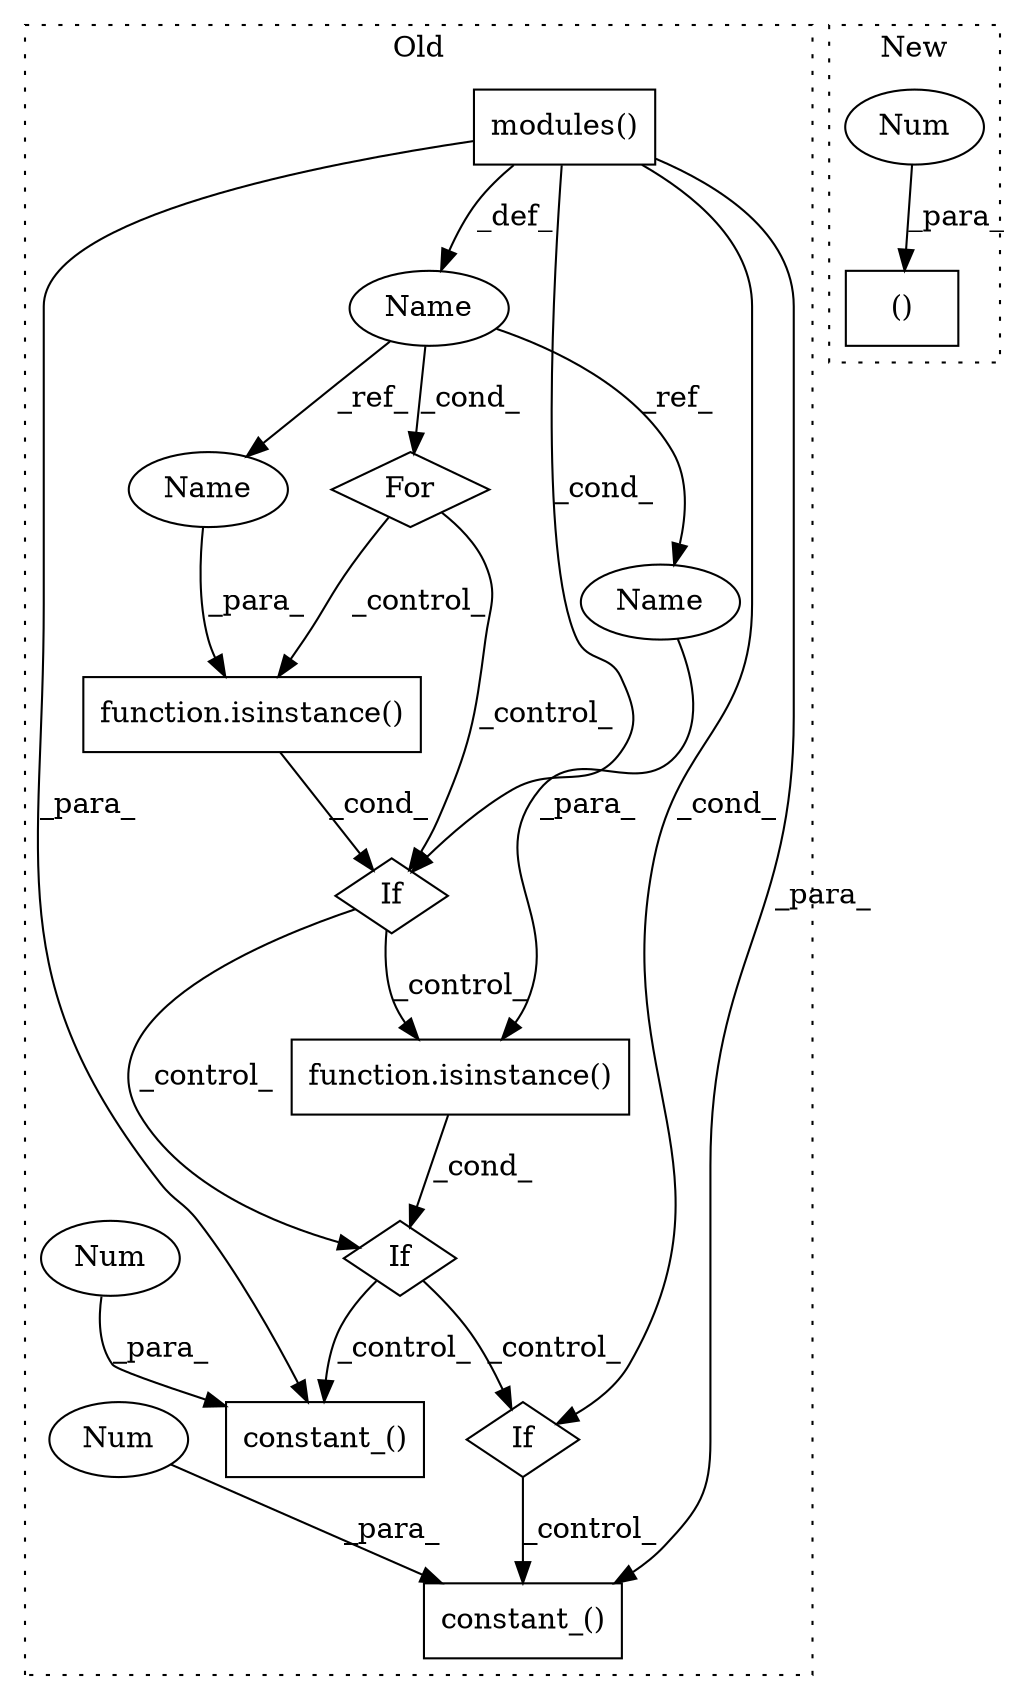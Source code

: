 digraph G {
subgraph cluster0 {
1 [label="function.isinstance()" a="75" s="2629,2652" l="11,1" shape="box"];
4 [label="Name" a="87" s="2593" l="1" shape="ellipse"];
5 [label="If" a="96" s="2626,2653" l="3,18" shape="diamond"];
6 [label="For" a="107" s="2589,2612" l="4,14" shape="diamond"];
7 [label="modules()" a="75" s="2598" l="14" shape="box"];
8 [label="If" a="96" s="2721,2783" l="0,18" shape="diamond"];
9 [label="constant_()" a="75" s="2985,3012" l="18,1" shape="box"];
10 [label="If" a="96" s="2894,2918" l="0,18" shape="diamond"];
11 [label="constant_()" a="75" s="2848,2875" l="18,1" shape="box"];
12 [label="function.isinstance()" a="75" s="2754,2782" l="11,1" shape="box"];
13 [label="Num" a="76" s="2874" l="1" shape="ellipse"];
14 [label="Num" a="76" s="3011" l="1" shape="ellipse"];
15 [label="Name" a="87" s="2765" l="1" shape="ellipse"];
16 [label="Name" a="87" s="2640" l="1" shape="ellipse"];
label = "Old";
style="dotted";
}
subgraph cluster1 {
2 [label="()" a="54" s="2332" l="3" shape="box"];
3 [label="Num" a="76" s="2334" l="1" shape="ellipse"];
label = "New";
style="dotted";
}
1 -> 5 [label="_cond_"];
3 -> 2 [label="_para_"];
4 -> 6 [label="_cond_"];
4 -> 15 [label="_ref_"];
4 -> 16 [label="_ref_"];
5 -> 8 [label="_control_"];
5 -> 12 [label="_control_"];
6 -> 5 [label="_control_"];
6 -> 1 [label="_control_"];
7 -> 5 [label="_cond_"];
7 -> 10 [label="_cond_"];
7 -> 4 [label="_def_"];
7 -> 9 [label="_para_"];
7 -> 11 [label="_para_"];
8 -> 11 [label="_control_"];
8 -> 10 [label="_control_"];
10 -> 9 [label="_control_"];
12 -> 8 [label="_cond_"];
13 -> 11 [label="_para_"];
14 -> 9 [label="_para_"];
15 -> 12 [label="_para_"];
16 -> 1 [label="_para_"];
}